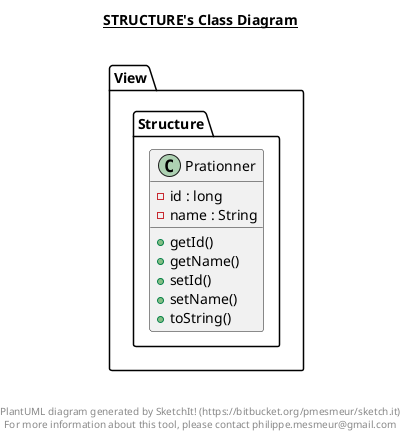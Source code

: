 @startuml

title __STRUCTURE's Class Diagram__\n


    namespace View.Structure {
      class View.Structure.Prationner {
          - id : long
          - name : String
          + getId()
          + getName()
          + setId()
          + setName()
          + toString()
      }
    }
  



right footer


PlantUML diagram generated by SketchIt! (https://bitbucket.org/pmesmeur/sketch.it)
For more information about this tool, please contact philippe.mesmeur@gmail.com
endfooter

@enduml
